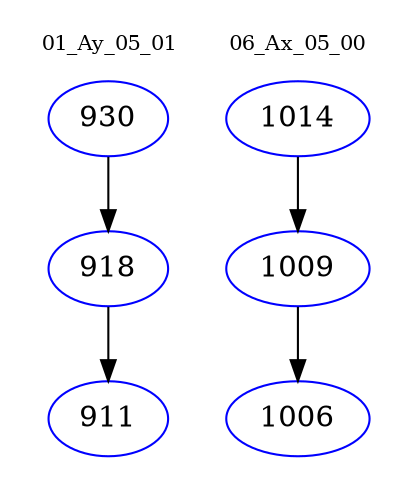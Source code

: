 digraph{
subgraph cluster_0 {
color = white
label = "01_Ay_05_01";
fontsize=10;
T0_930 [label="930", color="blue"]
T0_930 -> T0_918 [color="black"]
T0_918 [label="918", color="blue"]
T0_918 -> T0_911 [color="black"]
T0_911 [label="911", color="blue"]
}
subgraph cluster_1 {
color = white
label = "06_Ax_05_00";
fontsize=10;
T1_1014 [label="1014", color="blue"]
T1_1014 -> T1_1009 [color="black"]
T1_1009 [label="1009", color="blue"]
T1_1009 -> T1_1006 [color="black"]
T1_1006 [label="1006", color="blue"]
}
}
